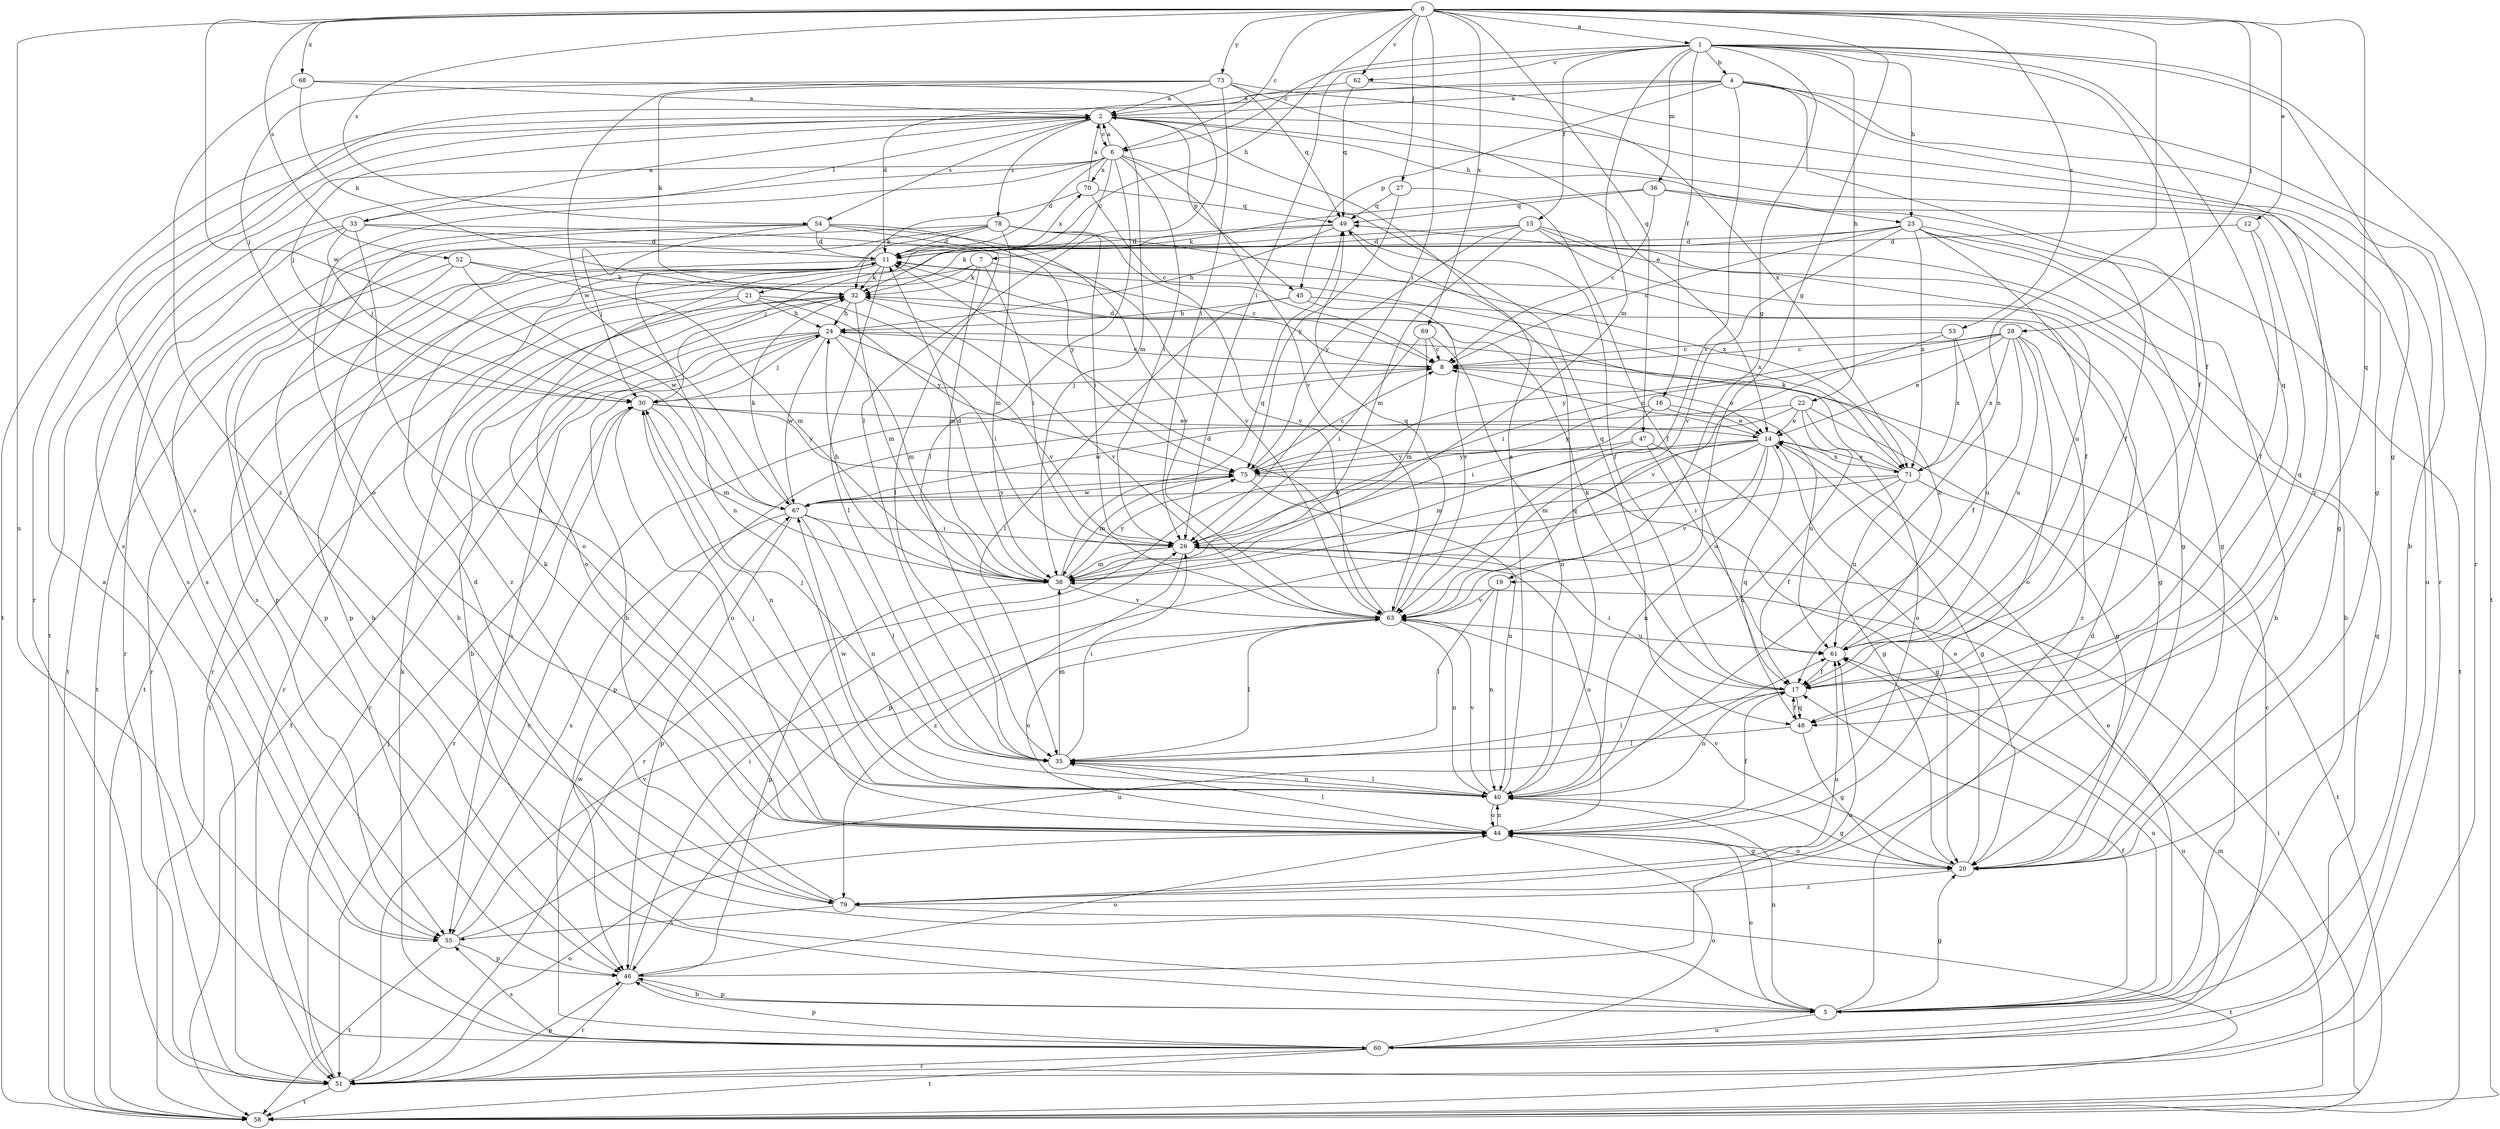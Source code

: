 strict digraph  {
0;
1;
2;
4;
5;
6;
7;
8;
11;
12;
14;
15;
16;
17;
19;
20;
21;
22;
23;
24;
26;
27;
28;
30;
32;
33;
35;
36;
38;
40;
44;
45;
46;
47;
48;
49;
51;
52;
53;
54;
55;
58;
60;
61;
62;
63;
67;
68;
69;
70;
71;
73;
75;
78;
79;
0 -> 1  [label=a];
0 -> 6  [label=c];
0 -> 12  [label=e];
0 -> 19  [label=g];
0 -> 21  [label=h];
0 -> 26  [label=i];
0 -> 27  [label=j];
0 -> 28  [label=j];
0 -> 40  [label=n];
0 -> 47  [label=q];
0 -> 48  [label=q];
0 -> 52  [label=s];
0 -> 53  [label=s];
0 -> 54  [label=s];
0 -> 60  [label=u];
0 -> 62  [label=v];
0 -> 67  [label=w];
0 -> 68  [label=x];
0 -> 69  [label=x];
0 -> 73  [label=y];
1 -> 4  [label=b];
1 -> 6  [label=c];
1 -> 15  [label=f];
1 -> 16  [label=f];
1 -> 17  [label=f];
1 -> 19  [label=g];
1 -> 20  [label=g];
1 -> 22  [label=h];
1 -> 23  [label=h];
1 -> 26  [label=i];
1 -> 36  [label=m];
1 -> 38  [label=m];
1 -> 48  [label=q];
1 -> 51  [label=r];
1 -> 62  [label=v];
2 -> 6  [label=c];
2 -> 20  [label=g];
2 -> 23  [label=h];
2 -> 30  [label=j];
2 -> 33  [label=l];
2 -> 38  [label=m];
2 -> 45  [label=p];
2 -> 51  [label=r];
2 -> 54  [label=s];
2 -> 58  [label=t];
2 -> 60  [label=u];
2 -> 78  [label=z];
4 -> 2  [label=a];
4 -> 5  [label=b];
4 -> 11  [label=d];
4 -> 17  [label=f];
4 -> 45  [label=p];
4 -> 55  [label=s];
4 -> 58  [label=t];
4 -> 63  [label=v];
4 -> 79  [label=z];
5 -> 11  [label=d];
5 -> 14  [label=e];
5 -> 17  [label=f];
5 -> 20  [label=g];
5 -> 40  [label=n];
5 -> 44  [label=o];
5 -> 46  [label=p];
5 -> 60  [label=u];
5 -> 61  [label=u];
6 -> 2  [label=a];
6 -> 7  [label=c];
6 -> 11  [label=d];
6 -> 26  [label=i];
6 -> 35  [label=l];
6 -> 44  [label=o];
6 -> 48  [label=q];
6 -> 55  [label=s];
6 -> 58  [label=t];
6 -> 63  [label=v];
6 -> 70  [label=x];
7 -> 8  [label=c];
7 -> 26  [label=i];
7 -> 32  [label=k];
7 -> 38  [label=m];
7 -> 51  [label=r];
7 -> 58  [label=t];
8 -> 11  [label=d];
8 -> 14  [label=e];
8 -> 30  [label=j];
11 -> 32  [label=k];
11 -> 35  [label=l];
11 -> 44  [label=o];
11 -> 46  [label=p];
11 -> 51  [label=r];
11 -> 55  [label=s];
11 -> 70  [label=x];
11 -> 71  [label=x];
11 -> 79  [label=z];
12 -> 11  [label=d];
12 -> 17  [label=f];
12 -> 48  [label=q];
14 -> 8  [label=c];
14 -> 20  [label=g];
14 -> 38  [label=m];
14 -> 40  [label=n];
14 -> 46  [label=p];
14 -> 48  [label=q];
14 -> 51  [label=r];
14 -> 63  [label=v];
14 -> 71  [label=x];
14 -> 75  [label=y];
15 -> 5  [label=b];
15 -> 11  [label=d];
15 -> 20  [label=g];
15 -> 38  [label=m];
15 -> 46  [label=p];
15 -> 61  [label=u];
15 -> 75  [label=y];
16 -> 14  [label=e];
16 -> 26  [label=i];
16 -> 61  [label=u];
16 -> 75  [label=y];
17 -> 26  [label=i];
17 -> 32  [label=k];
17 -> 35  [label=l];
17 -> 40  [label=n];
17 -> 48  [label=q];
19 -> 35  [label=l];
19 -> 40  [label=n];
19 -> 63  [label=v];
20 -> 14  [label=e];
20 -> 44  [label=o];
20 -> 63  [label=v];
20 -> 79  [label=z];
21 -> 5  [label=b];
21 -> 24  [label=h];
21 -> 51  [label=r];
21 -> 63  [label=v];
21 -> 75  [label=y];
22 -> 14  [label=e];
22 -> 20  [label=g];
22 -> 40  [label=n];
22 -> 44  [label=o];
22 -> 46  [label=p];
22 -> 67  [label=w];
23 -> 5  [label=b];
23 -> 8  [label=c];
23 -> 11  [label=d];
23 -> 17  [label=f];
23 -> 20  [label=g];
23 -> 32  [label=k];
23 -> 58  [label=t];
23 -> 63  [label=v];
23 -> 71  [label=x];
24 -> 8  [label=c];
24 -> 26  [label=i];
24 -> 30  [label=j];
24 -> 38  [label=m];
24 -> 51  [label=r];
24 -> 55  [label=s];
24 -> 58  [label=t];
24 -> 67  [label=w];
26 -> 38  [label=m];
26 -> 44  [label=o];
26 -> 79  [label=z];
27 -> 17  [label=f];
27 -> 49  [label=q];
27 -> 75  [label=y];
28 -> 8  [label=c];
28 -> 14  [label=e];
28 -> 17  [label=f];
28 -> 26  [label=i];
28 -> 44  [label=o];
28 -> 61  [label=u];
28 -> 71  [label=x];
28 -> 75  [label=y];
28 -> 79  [label=z];
30 -> 14  [label=e];
30 -> 38  [label=m];
30 -> 40  [label=n];
30 -> 44  [label=o];
30 -> 51  [label=r];
30 -> 75  [label=y];
32 -> 24  [label=h];
32 -> 38  [label=m];
32 -> 44  [label=o];
32 -> 58  [label=t];
32 -> 63  [label=v];
33 -> 2  [label=a];
33 -> 11  [label=d];
33 -> 30  [label=j];
33 -> 40  [label=n];
33 -> 55  [label=s];
33 -> 58  [label=t];
33 -> 63  [label=v];
35 -> 26  [label=i];
35 -> 30  [label=j];
35 -> 38  [label=m];
35 -> 40  [label=n];
36 -> 8  [label=c];
36 -> 17  [label=f];
36 -> 20  [label=g];
36 -> 32  [label=k];
36 -> 49  [label=q];
38 -> 11  [label=d];
38 -> 24  [label=h];
38 -> 46  [label=p];
38 -> 49  [label=q];
38 -> 63  [label=v];
38 -> 75  [label=y];
40 -> 2  [label=a];
40 -> 20  [label=g];
40 -> 35  [label=l];
40 -> 44  [label=o];
40 -> 49  [label=q];
40 -> 63  [label=v];
40 -> 67  [label=w];
44 -> 17  [label=f];
44 -> 20  [label=g];
44 -> 30  [label=j];
44 -> 32  [label=k];
44 -> 35  [label=l];
44 -> 40  [label=n];
45 -> 20  [label=g];
45 -> 24  [label=h];
45 -> 35  [label=l];
45 -> 63  [label=v];
46 -> 5  [label=b];
46 -> 26  [label=i];
46 -> 44  [label=o];
46 -> 51  [label=r];
46 -> 61  [label=u];
47 -> 20  [label=g];
47 -> 38  [label=m];
47 -> 61  [label=u];
47 -> 75  [label=y];
48 -> 17  [label=f];
48 -> 20  [label=g];
48 -> 35  [label=l];
49 -> 11  [label=d];
49 -> 17  [label=f];
49 -> 24  [label=h];
49 -> 30  [label=j];
51 -> 8  [label=c];
51 -> 30  [label=j];
51 -> 44  [label=o];
51 -> 46  [label=p];
51 -> 58  [label=t];
52 -> 32  [label=k];
52 -> 38  [label=m];
52 -> 46  [label=p];
52 -> 58  [label=t];
52 -> 67  [label=w];
53 -> 8  [label=c];
53 -> 61  [label=u];
53 -> 63  [label=v];
53 -> 71  [label=x];
54 -> 5  [label=b];
54 -> 11  [label=d];
54 -> 30  [label=j];
54 -> 35  [label=l];
54 -> 51  [label=r];
54 -> 63  [label=v];
54 -> 75  [label=y];
55 -> 46  [label=p];
55 -> 58  [label=t];
55 -> 61  [label=u];
55 -> 63  [label=v];
58 -> 26  [label=i];
58 -> 38  [label=m];
60 -> 2  [label=a];
60 -> 8  [label=c];
60 -> 32  [label=k];
60 -> 44  [label=o];
60 -> 46  [label=p];
60 -> 49  [label=q];
60 -> 51  [label=r];
60 -> 55  [label=s];
60 -> 58  [label=t];
60 -> 61  [label=u];
60 -> 67  [label=w];
61 -> 17  [label=f];
61 -> 24  [label=h];
62 -> 2  [label=a];
62 -> 49  [label=q];
62 -> 51  [label=r];
63 -> 11  [label=d];
63 -> 35  [label=l];
63 -> 40  [label=n];
63 -> 44  [label=o];
63 -> 49  [label=q];
63 -> 61  [label=u];
67 -> 26  [label=i];
67 -> 32  [label=k];
67 -> 35  [label=l];
67 -> 40  [label=n];
67 -> 46  [label=p];
67 -> 55  [label=s];
67 -> 75  [label=y];
68 -> 2  [label=a];
68 -> 32  [label=k];
68 -> 35  [label=l];
68 -> 79  [label=z];
69 -> 8  [label=c];
69 -> 26  [label=i];
69 -> 38  [label=m];
69 -> 40  [label=n];
70 -> 2  [label=a];
70 -> 8  [label=c];
70 -> 32  [label=k];
70 -> 49  [label=q];
71 -> 14  [label=e];
71 -> 17  [label=f];
71 -> 26  [label=i];
71 -> 32  [label=k];
71 -> 58  [label=t];
71 -> 61  [label=u];
71 -> 67  [label=w];
73 -> 2  [label=a];
73 -> 14  [label=e];
73 -> 26  [label=i];
73 -> 30  [label=j];
73 -> 32  [label=k];
73 -> 49  [label=q];
73 -> 67  [label=w];
73 -> 71  [label=x];
75 -> 8  [label=c];
75 -> 20  [label=g];
75 -> 38  [label=m];
75 -> 40  [label=n];
75 -> 67  [label=w];
78 -> 5  [label=b];
78 -> 11  [label=d];
78 -> 26  [label=i];
78 -> 38  [label=m];
78 -> 40  [label=n];
78 -> 55  [label=s];
78 -> 63  [label=v];
78 -> 71  [label=x];
79 -> 11  [label=d];
79 -> 24  [label=h];
79 -> 55  [label=s];
79 -> 58  [label=t];
79 -> 61  [label=u];
}
